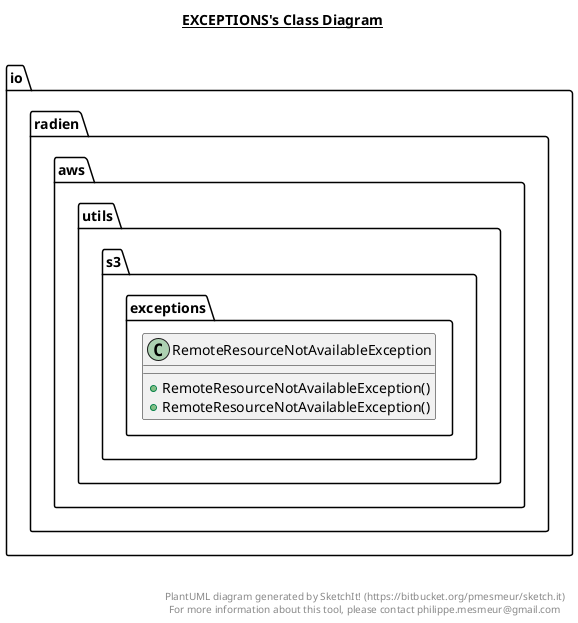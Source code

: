 @startuml

title __EXCEPTIONS's Class Diagram__\n

  namespace io.radien.aws.utils.s3 {
    namespace exceptions {
      class io.radien.aws.utils.s3.exceptions.RemoteResourceNotAvailableException {
          + RemoteResourceNotAvailableException()
          + RemoteResourceNotAvailableException()
      }
    }
  }
  



right footer


PlantUML diagram generated by SketchIt! (https://bitbucket.org/pmesmeur/sketch.it)
For more information about this tool, please contact philippe.mesmeur@gmail.com
endfooter

@enduml
